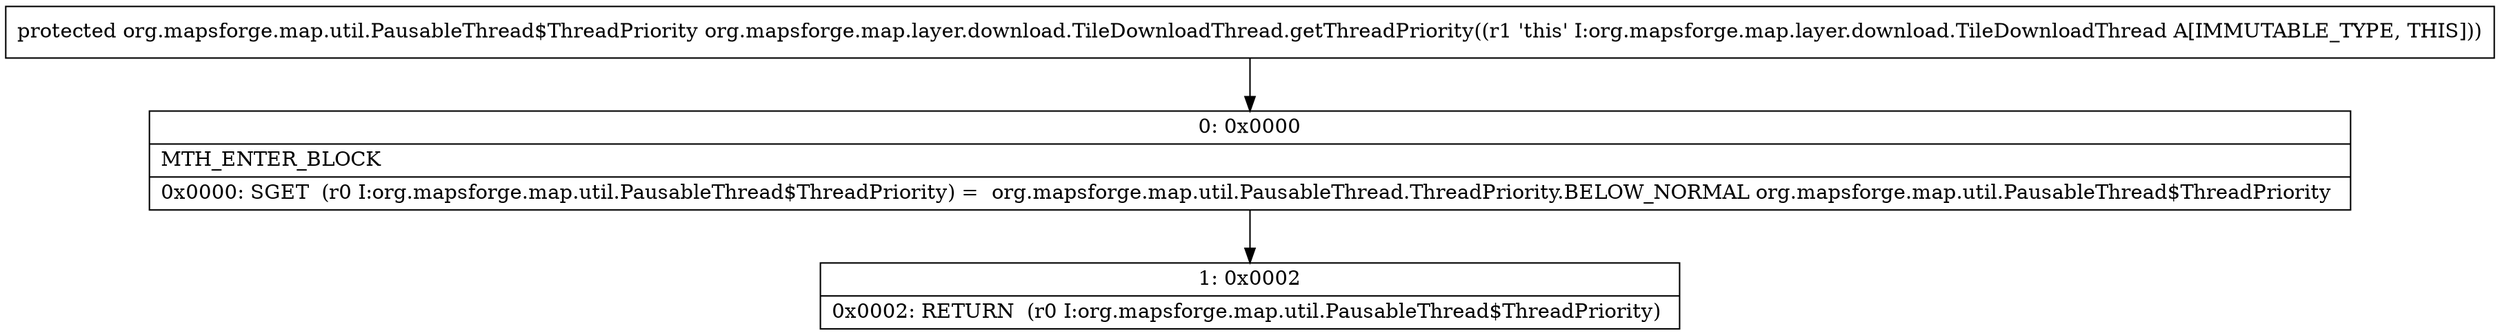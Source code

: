 digraph "CFG fororg.mapsforge.map.layer.download.TileDownloadThread.getThreadPriority()Lorg\/mapsforge\/map\/util\/PausableThread$ThreadPriority;" {
Node_0 [shape=record,label="{0\:\ 0x0000|MTH_ENTER_BLOCK\l|0x0000: SGET  (r0 I:org.mapsforge.map.util.PausableThread$ThreadPriority) =  org.mapsforge.map.util.PausableThread.ThreadPriority.BELOW_NORMAL org.mapsforge.map.util.PausableThread$ThreadPriority \l}"];
Node_1 [shape=record,label="{1\:\ 0x0002|0x0002: RETURN  (r0 I:org.mapsforge.map.util.PausableThread$ThreadPriority) \l}"];
MethodNode[shape=record,label="{protected org.mapsforge.map.util.PausableThread$ThreadPriority org.mapsforge.map.layer.download.TileDownloadThread.getThreadPriority((r1 'this' I:org.mapsforge.map.layer.download.TileDownloadThread A[IMMUTABLE_TYPE, THIS])) }"];
MethodNode -> Node_0;
Node_0 -> Node_1;
}

